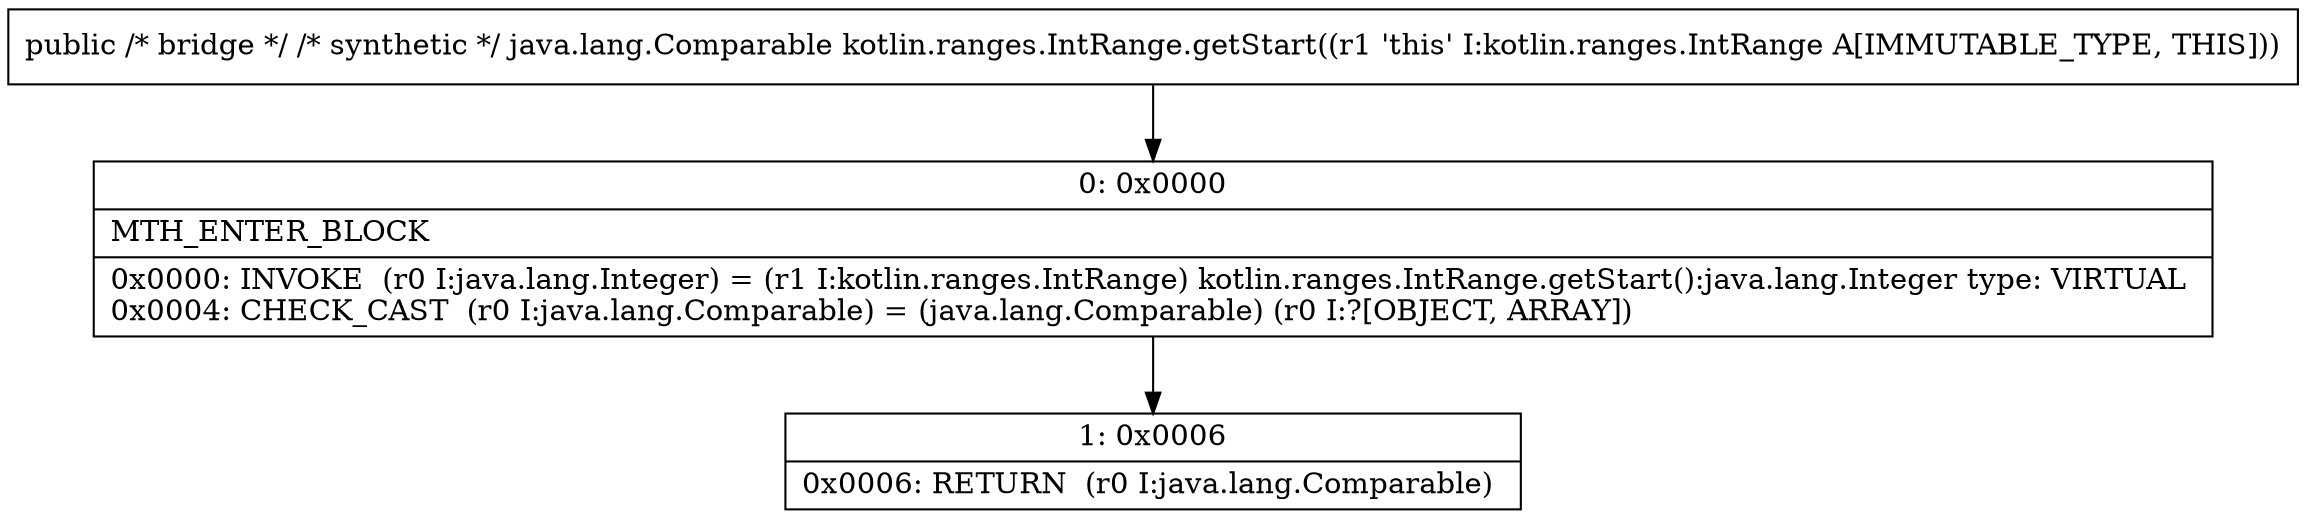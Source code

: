 digraph "CFG forkotlin.ranges.IntRange.getStart()Ljava\/lang\/Comparable;" {
Node_0 [shape=record,label="{0\:\ 0x0000|MTH_ENTER_BLOCK\l|0x0000: INVOKE  (r0 I:java.lang.Integer) = (r1 I:kotlin.ranges.IntRange) kotlin.ranges.IntRange.getStart():java.lang.Integer type: VIRTUAL \l0x0004: CHECK_CAST  (r0 I:java.lang.Comparable) = (java.lang.Comparable) (r0 I:?[OBJECT, ARRAY]) \l}"];
Node_1 [shape=record,label="{1\:\ 0x0006|0x0006: RETURN  (r0 I:java.lang.Comparable) \l}"];
MethodNode[shape=record,label="{public \/* bridge *\/ \/* synthetic *\/ java.lang.Comparable kotlin.ranges.IntRange.getStart((r1 'this' I:kotlin.ranges.IntRange A[IMMUTABLE_TYPE, THIS])) }"];
MethodNode -> Node_0;
Node_0 -> Node_1;
}

